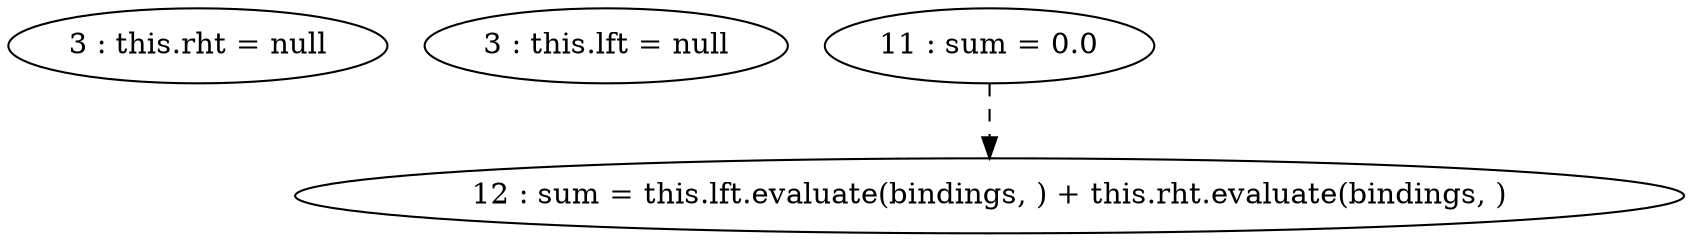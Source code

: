 digraph G {
"3 : this.rht = null"
"3 : this.lft = null"
"11 : sum = 0.0"
"11 : sum = 0.0" -> "12 : sum = this.lft.evaluate(bindings, ) + this.rht.evaluate(bindings, )" [style=dashed]
"12 : sum = this.lft.evaluate(bindings, ) + this.rht.evaluate(bindings, )"
}